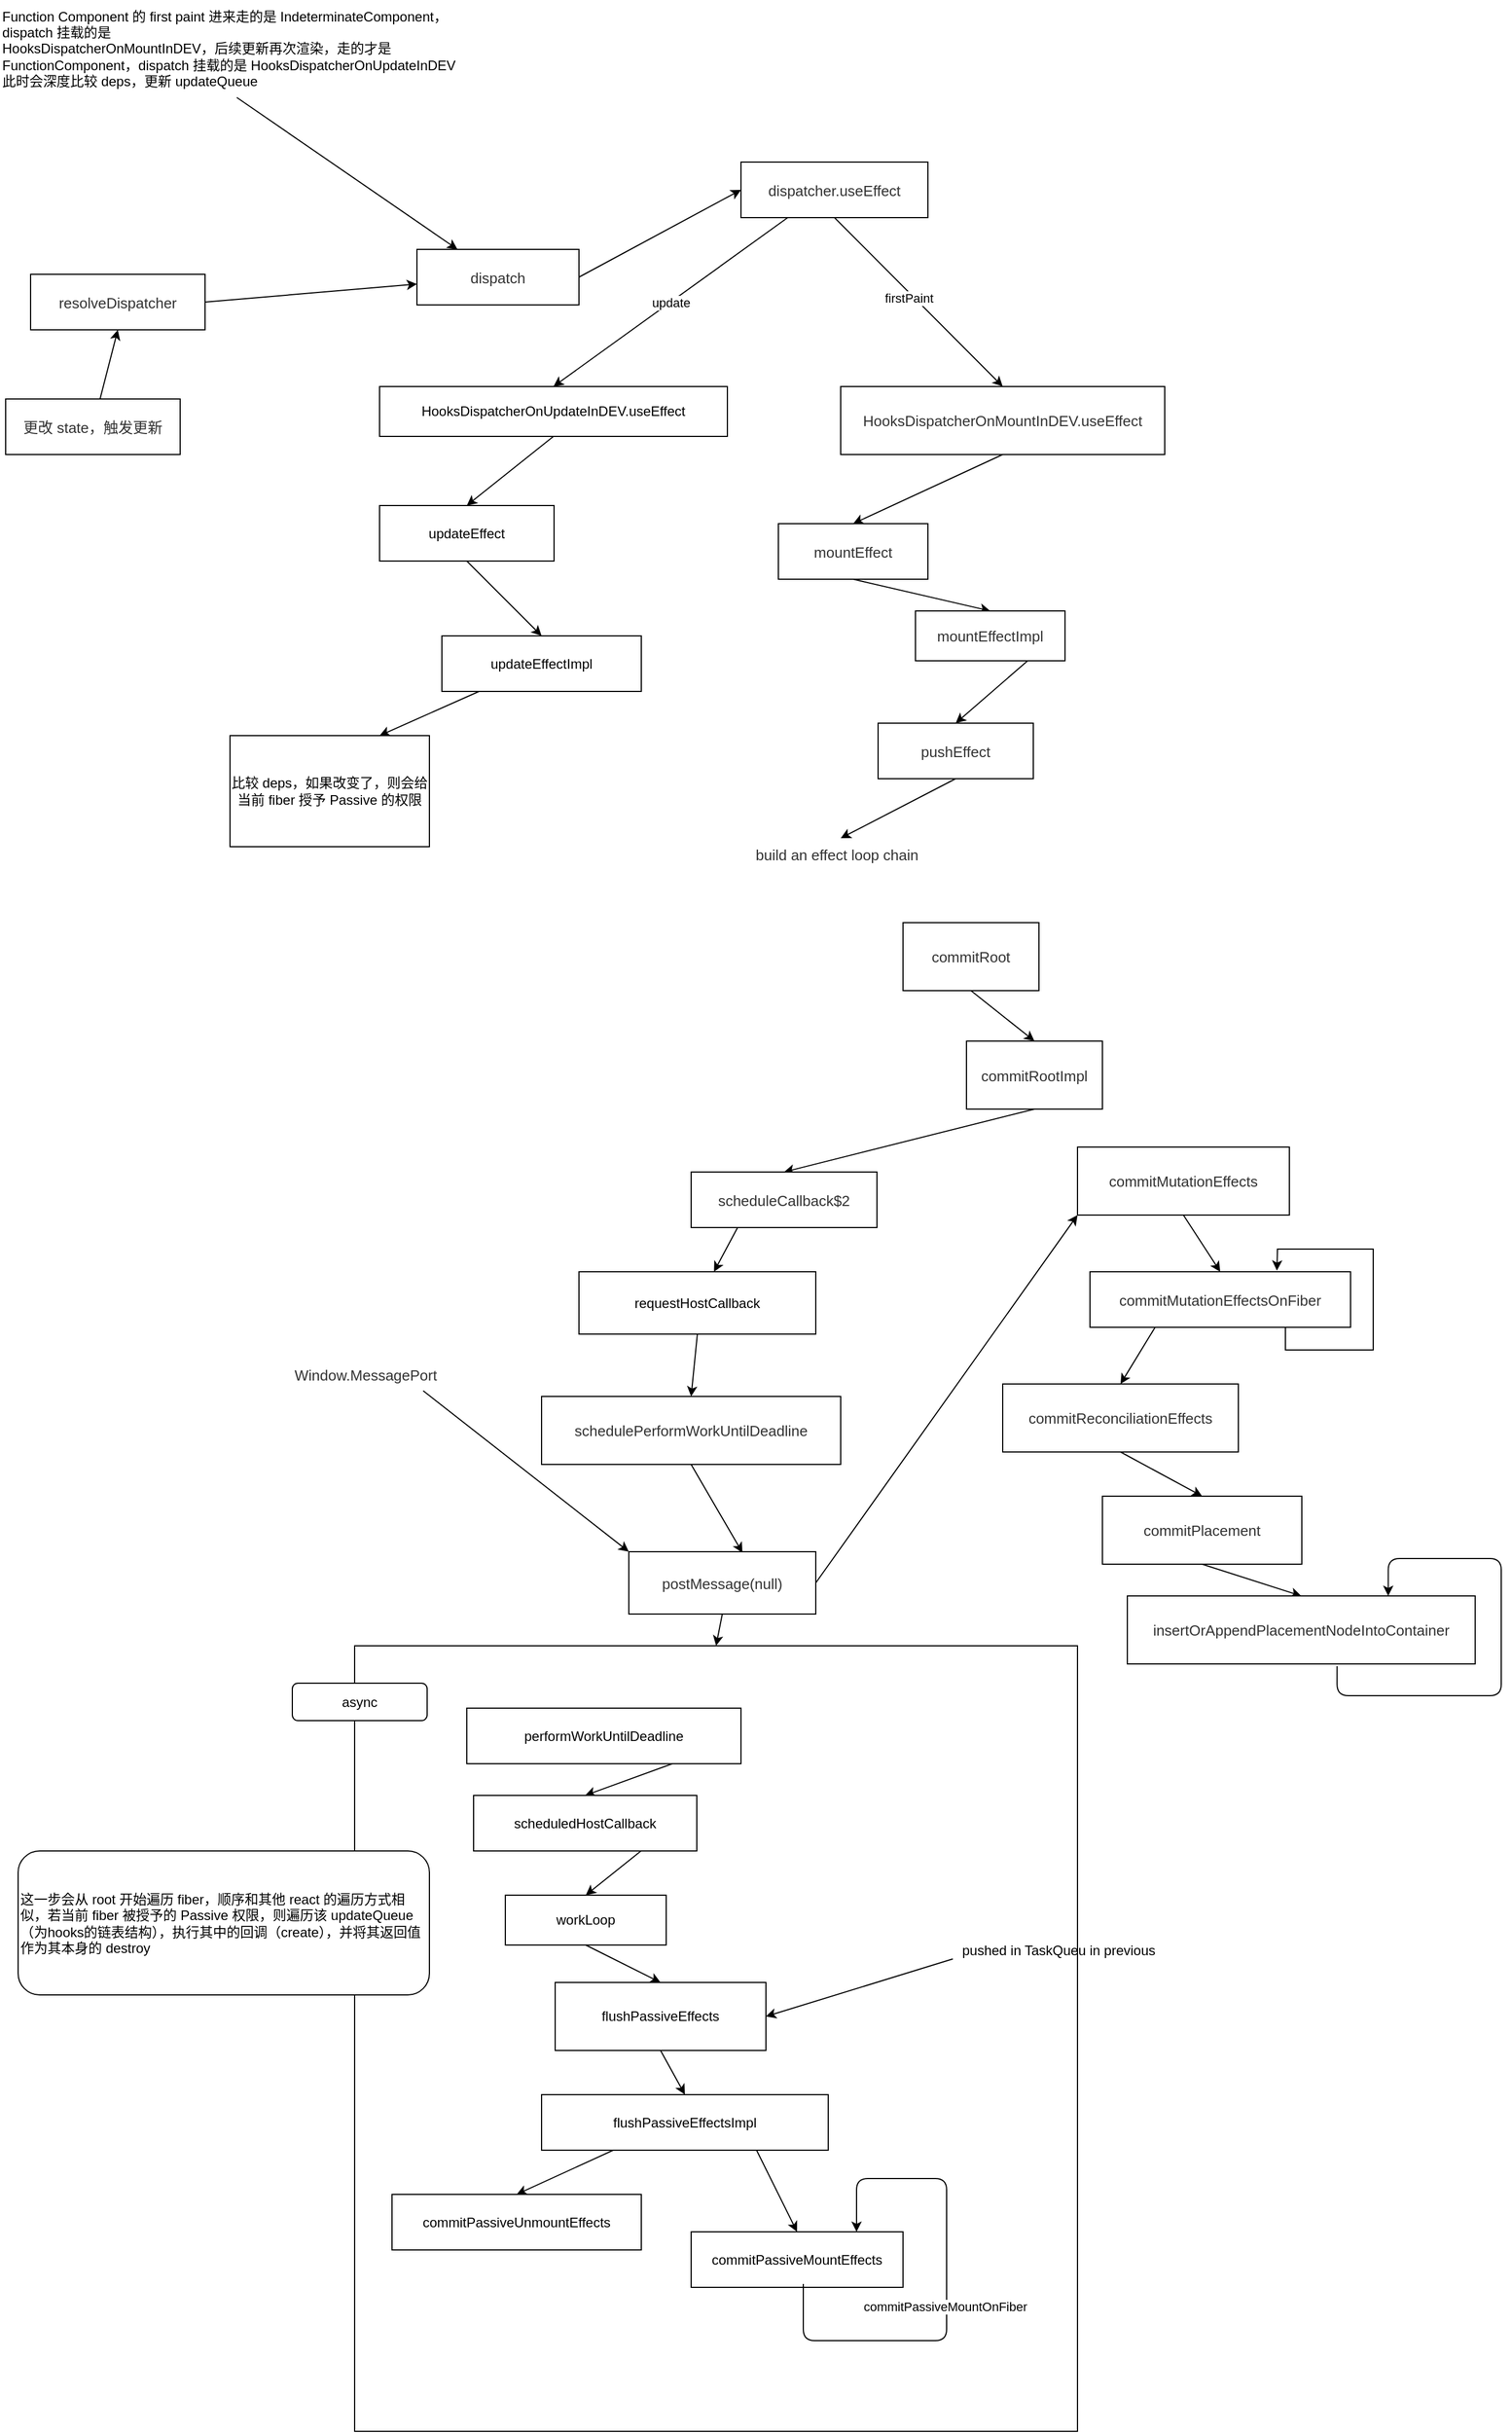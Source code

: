 <mxfile version="19.0.3" type="github"><diagram id="Q1O8JX786RVMudkXH0Y0" name="第 1 页"><mxGraphModel dx="1426" dy="826" grid="1" gridSize="10" guides="1" tooltips="1" connect="1" arrows="1" fold="1" page="1" pageScale="1" pageWidth="827" pageHeight="1169" math="0" shadow="0"><root><mxCell id="0"/><mxCell id="1" parent="0"/><mxCell id="-dKRlnVZoFf6JH3C2UQ4-1" value="" style="rounded=0;whiteSpace=wrap;html=1;" parent="1" vertex="1"><mxGeometry x="628" y="1952" width="638" height="693" as="geometry"/></mxCell><mxCell id="-dKRlnVZoFf6JH3C2UQ4-2" style="rounded=0;orthogonalLoop=1;jettySize=auto;html=1;exitX=1;exitY=0.5;exitDx=0;exitDy=0;" parent="1" source="-dKRlnVZoFf6JH3C2UQ4-3" target="-dKRlnVZoFf6JH3C2UQ4-5" edge="1"><mxGeometry relative="1" as="geometry"/></mxCell><mxCell id="-dKRlnVZoFf6JH3C2UQ4-3" value="&lt;span style=&quot;color: rgb(50 , 50 , 50) ; font-size: 13px ; background-color: rgba(255 , 255 , 255 , 0.01)&quot;&gt;resolveDispatcher&lt;/span&gt;" style="rounded=0;whiteSpace=wrap;html=1;" parent="1" vertex="1"><mxGeometry x="342" y="742" width="154" height="49" as="geometry"/></mxCell><mxCell id="-dKRlnVZoFf6JH3C2UQ4-4" style="edgeStyle=none;rounded=0;orthogonalLoop=1;jettySize=auto;html=1;exitX=1;exitY=0.5;exitDx=0;exitDy=0;entryX=0;entryY=0.5;entryDx=0;entryDy=0;" parent="1" source="-dKRlnVZoFf6JH3C2UQ4-5" target="-dKRlnVZoFf6JH3C2UQ4-9" edge="1"><mxGeometry relative="1" as="geometry"/></mxCell><mxCell id="-dKRlnVZoFf6JH3C2UQ4-5" value="&lt;span style=&quot;color: rgb(50 , 50 , 50) ; font-size: 13px ; background-color: rgba(255 , 255 , 255 , 0.01)&quot;&gt;dispatch&lt;/span&gt;" style="rounded=0;whiteSpace=wrap;html=1;" parent="1" vertex="1"><mxGeometry x="683" y="720" width="143" height="49" as="geometry"/></mxCell><mxCell id="-dKRlnVZoFf6JH3C2UQ4-6" style="edgeStyle=none;rounded=0;orthogonalLoop=1;jettySize=auto;html=1;exitX=0.5;exitY=1;exitDx=0;exitDy=0;entryX=0.5;entryY=0;entryDx=0;entryDy=0;" parent="1" source="-dKRlnVZoFf6JH3C2UQ4-9" target="-dKRlnVZoFf6JH3C2UQ4-11" edge="1"><mxGeometry relative="1" as="geometry"/></mxCell><mxCell id="-dKRlnVZoFf6JH3C2UQ4-7" value="firstPaint" style="edgeLabel;html=1;align=center;verticalAlign=middle;resizable=0;points=[];" parent="-dKRlnVZoFf6JH3C2UQ4-6" vertex="1" connectable="0"><mxGeometry x="-0.089" y="-4" relative="1" as="geometry"><mxPoint as="offset"/></mxGeometry></mxCell><mxCell id="-dKRlnVZoFf6JH3C2UQ4-8" value="update" style="edgeStyle=none;rounded=0;orthogonalLoop=1;jettySize=auto;html=1;exitX=0.25;exitY=1;exitDx=0;exitDy=0;entryX=0.5;entryY=0;entryDx=0;entryDy=0;" parent="1" source="-dKRlnVZoFf6JH3C2UQ4-9" target="-dKRlnVZoFf6JH3C2UQ4-66" edge="1"><mxGeometry relative="1" as="geometry"/></mxCell><mxCell id="-dKRlnVZoFf6JH3C2UQ4-9" value="&lt;span style=&quot;color: rgb(50 , 50 , 50) ; font-size: 13px ; background-color: rgba(255 , 255 , 255 , 0.01)&quot;&gt;dispatcher.useEffect&lt;/span&gt;" style="rounded=0;whiteSpace=wrap;html=1;" parent="1" vertex="1"><mxGeometry x="969" y="643" width="165" height="49" as="geometry"/></mxCell><mxCell id="-dKRlnVZoFf6JH3C2UQ4-10" style="edgeStyle=none;rounded=0;orthogonalLoop=1;jettySize=auto;html=1;exitX=0.5;exitY=1;exitDx=0;exitDy=0;entryX=0.5;entryY=0;entryDx=0;entryDy=0;" parent="1" source="-dKRlnVZoFf6JH3C2UQ4-11" target="-dKRlnVZoFf6JH3C2UQ4-13" edge="1"><mxGeometry relative="1" as="geometry"/></mxCell><mxCell id="-dKRlnVZoFf6JH3C2UQ4-11" value="&lt;span style=&quot;color: rgb(50 , 50 , 50) ; font-size: 13px ; background-color: rgba(255 , 255 , 255 , 0.01)&quot;&gt;HooksDispatcherOnMountInDEV.useEffect&lt;/span&gt;" style="rounded=0;whiteSpace=wrap;html=1;" parent="1" vertex="1"><mxGeometry x="1057" y="841" width="286" height="60" as="geometry"/></mxCell><mxCell id="-dKRlnVZoFf6JH3C2UQ4-12" style="edgeStyle=none;rounded=0;orthogonalLoop=1;jettySize=auto;html=1;exitX=0.5;exitY=1;exitDx=0;exitDy=0;entryX=0.5;entryY=0;entryDx=0;entryDy=0;" parent="1" source="-dKRlnVZoFf6JH3C2UQ4-13" target="-dKRlnVZoFf6JH3C2UQ4-15" edge="1"><mxGeometry relative="1" as="geometry"/></mxCell><mxCell id="-dKRlnVZoFf6JH3C2UQ4-13" value="&lt;span style=&quot;color: rgb(50 , 50 , 50) ; font-size: 13px ; background-color: rgba(255 , 255 , 255 , 0.01)&quot;&gt;mountEffect&lt;/span&gt;" style="rounded=0;whiteSpace=wrap;html=1;" parent="1" vertex="1"><mxGeometry x="1002" y="962" width="132" height="49" as="geometry"/></mxCell><mxCell id="-dKRlnVZoFf6JH3C2UQ4-14" style="edgeStyle=none;rounded=0;orthogonalLoop=1;jettySize=auto;html=1;exitX=0.75;exitY=1;exitDx=0;exitDy=0;entryX=0.5;entryY=0;entryDx=0;entryDy=0;" parent="1" source="-dKRlnVZoFf6JH3C2UQ4-15" target="-dKRlnVZoFf6JH3C2UQ4-17" edge="1"><mxGeometry relative="1" as="geometry"/></mxCell><mxCell id="-dKRlnVZoFf6JH3C2UQ4-15" value="&lt;span style=&quot;color: rgb(50 , 50 , 50) ; font-size: 13px ; background-color: rgba(255 , 255 , 255 , 0.01)&quot;&gt;mountEffectImpl&lt;/span&gt;" style="rounded=0;whiteSpace=wrap;html=1;" parent="1" vertex="1"><mxGeometry x="1123" y="1039" width="132" height="44" as="geometry"/></mxCell><mxCell id="-dKRlnVZoFf6JH3C2UQ4-16" style="edgeStyle=none;rounded=0;orthogonalLoop=1;jettySize=auto;html=1;exitX=0.5;exitY=1;exitDx=0;exitDy=0;entryX=0.5;entryY=0;entryDx=0;entryDy=0;" parent="1" source="-dKRlnVZoFf6JH3C2UQ4-17" target="-dKRlnVZoFf6JH3C2UQ4-18" edge="1"><mxGeometry relative="1" as="geometry"/></mxCell><mxCell id="-dKRlnVZoFf6JH3C2UQ4-17" value="&lt;span style=&quot;color: rgb(50 , 50 , 50) ; font-size: 13px ; background-color: rgba(255 , 255 , 255 , 0.01)&quot;&gt;pushEffect&lt;/span&gt;" style="rounded=0;whiteSpace=wrap;html=1;" parent="1" vertex="1"><mxGeometry x="1090" y="1138" width="137" height="49" as="geometry"/></mxCell><mxCell id="-dKRlnVZoFf6JH3C2UQ4-18" value="&lt;span style=&quot;color: rgb(50 , 50 , 50) ; font-size: 13px ; font-style: normal ; font-weight: 400 ; letter-spacing: normal ; text-align: center ; text-indent: 0px ; text-transform: none ; word-spacing: 0px ; background-color: rgba(255 , 255 , 255 , 0.01) ; display: inline ; float: none&quot;&gt;build an effect loop chain&lt;/span&gt;" style="text;whiteSpace=wrap;html=1;" parent="1" vertex="1"><mxGeometry x="980" y="1239.5" width="154" height="33" as="geometry"/></mxCell><mxCell id="-dKRlnVZoFf6JH3C2UQ4-19" style="edgeStyle=none;rounded=0;orthogonalLoop=1;jettySize=auto;html=1;exitX=0.5;exitY=1;exitDx=0;exitDy=0;entryX=0.5;entryY=0;entryDx=0;entryDy=0;" parent="1" source="-dKRlnVZoFf6JH3C2UQ4-20" target="-dKRlnVZoFf6JH3C2UQ4-22" edge="1"><mxGeometry relative="1" as="geometry"/></mxCell><mxCell id="-dKRlnVZoFf6JH3C2UQ4-20" value="&lt;span style=&quot;color: rgb(50 , 50 , 50) ; font-size: 13px ; background-color: rgba(255 , 255 , 255 , 0.01)&quot;&gt;commitRoot&lt;/span&gt;" style="rounded=0;whiteSpace=wrap;html=1;" parent="1" vertex="1"><mxGeometry x="1112" y="1314" width="120" height="60" as="geometry"/></mxCell><mxCell id="-dKRlnVZoFf6JH3C2UQ4-21" style="rounded=0;orthogonalLoop=1;jettySize=auto;html=1;exitX=0.5;exitY=1;exitDx=0;exitDy=0;entryX=0.5;entryY=0;entryDx=0;entryDy=0;" parent="1" source="-dKRlnVZoFf6JH3C2UQ4-22" target="-dKRlnVZoFf6JH3C2UQ4-35" edge="1"><mxGeometry relative="1" as="geometry"/></mxCell><mxCell id="-dKRlnVZoFf6JH3C2UQ4-22" value="&lt;span style=&quot;color: rgb(50 , 50 , 50) ; font-size: 13px ; background-color: rgba(255 , 255 , 255 , 0.01)&quot;&gt;commitRootImpl&lt;/span&gt;" style="rounded=0;whiteSpace=wrap;html=1;" parent="1" vertex="1"><mxGeometry x="1168" y="1418.5" width="120" height="60" as="geometry"/></mxCell><mxCell id="-dKRlnVZoFf6JH3C2UQ4-23" style="edgeStyle=none;rounded=0;orthogonalLoop=1;jettySize=auto;html=1;exitX=0.5;exitY=1;exitDx=0;exitDy=0;entryX=0.5;entryY=0;entryDx=0;entryDy=0;" parent="1" source="-dKRlnVZoFf6JH3C2UQ4-24" target="-dKRlnVZoFf6JH3C2UQ4-26" edge="1"><mxGeometry relative="1" as="geometry"/></mxCell><mxCell id="-dKRlnVZoFf6JH3C2UQ4-24" value="&lt;span style=&quot;color: rgb(50 , 50 , 50) ; font-size: 13px ; background-color: rgba(255 , 255 , 255 , 0.01)&quot;&gt;commitMutationEffects&lt;/span&gt;" style="rounded=0;whiteSpace=wrap;html=1;" parent="1" vertex="1"><mxGeometry x="1266" y="1512" width="187" height="60" as="geometry"/></mxCell><mxCell id="-dKRlnVZoFf6JH3C2UQ4-25" style="rounded=0;orthogonalLoop=1;jettySize=auto;html=1;exitX=0.25;exitY=1;exitDx=0;exitDy=0;entryX=0.5;entryY=0;entryDx=0;entryDy=0;" parent="1" source="-dKRlnVZoFf6JH3C2UQ4-26" target="-dKRlnVZoFf6JH3C2UQ4-29" edge="1"><mxGeometry relative="1" as="geometry"/></mxCell><mxCell id="-dKRlnVZoFf6JH3C2UQ4-26" value="&lt;span style=&quot;color: rgb(50 , 50 , 50) ; font-size: 13px ; background-color: rgba(255 , 255 , 255 , 0.01)&quot;&gt;commitMutationEffectsOnFiber&lt;/span&gt;" style="rounded=0;whiteSpace=wrap;html=1;" parent="1" vertex="1"><mxGeometry x="1277" y="1622" width="230" height="49" as="geometry"/></mxCell><mxCell id="-dKRlnVZoFf6JH3C2UQ4-27" style="edgeStyle=orthogonalEdgeStyle;rounded=0;orthogonalLoop=1;jettySize=auto;html=1;exitX=0.75;exitY=1;exitDx=0;exitDy=0;" parent="1" source="-dKRlnVZoFf6JH3C2UQ4-26" edge="1"><mxGeometry relative="1" as="geometry"><mxPoint x="1442" y="1621" as="targetPoint"/></mxGeometry></mxCell><mxCell id="-dKRlnVZoFf6JH3C2UQ4-28" style="edgeStyle=none;rounded=0;orthogonalLoop=1;jettySize=auto;html=1;exitX=0.5;exitY=1;exitDx=0;exitDy=0;entryX=0.5;entryY=0;entryDx=0;entryDy=0;" parent="1" source="-dKRlnVZoFf6JH3C2UQ4-29" target="-dKRlnVZoFf6JH3C2UQ4-31" edge="1"><mxGeometry relative="1" as="geometry"/></mxCell><mxCell id="-dKRlnVZoFf6JH3C2UQ4-29" value="&lt;span style=&quot;color: rgb(50 , 50 , 50) ; font-size: 13px ; background-color: rgba(255 , 255 , 255 , 0.01)&quot;&gt;commitReconciliationEffects&lt;/span&gt;" style="rounded=0;whiteSpace=wrap;html=1;" parent="1" vertex="1"><mxGeometry x="1200" y="1721" width="208" height="60" as="geometry"/></mxCell><mxCell id="-dKRlnVZoFf6JH3C2UQ4-30" style="edgeStyle=none;rounded=0;orthogonalLoop=1;jettySize=auto;html=1;exitX=0.5;exitY=1;exitDx=0;exitDy=0;entryX=0.5;entryY=0;entryDx=0;entryDy=0;" parent="1" source="-dKRlnVZoFf6JH3C2UQ4-31" target="-dKRlnVZoFf6JH3C2UQ4-32" edge="1"><mxGeometry relative="1" as="geometry"/></mxCell><mxCell id="-dKRlnVZoFf6JH3C2UQ4-31" value="&lt;span style=&quot;color: rgb(50 , 50 , 50) ; font-size: 13px ; background-color: rgba(255 , 255 , 255 , 0.01)&quot;&gt;commitPlacement&lt;/span&gt;" style="rounded=0;whiteSpace=wrap;html=1;" parent="1" vertex="1"><mxGeometry x="1288" y="1820" width="176" height="60" as="geometry"/></mxCell><mxCell id="-dKRlnVZoFf6JH3C2UQ4-32" value="&lt;span style=&quot;color: rgb(50 , 50 , 50) ; font-size: 13px ; background-color: rgba(255 , 255 , 255 , 0.01)&quot;&gt;insertOrAppendPlacementNodeIntoContainer&lt;/span&gt;" style="rounded=0;whiteSpace=wrap;html=1;" parent="1" vertex="1"><mxGeometry x="1310" y="1908" width="307" height="60" as="geometry"/></mxCell><mxCell id="-dKRlnVZoFf6JH3C2UQ4-33" value="" style="endArrow=classic;html=1;edgeStyle=orthogonalEdgeStyle;exitX=0.603;exitY=1.033;exitDx=0;exitDy=0;exitPerimeter=0;entryX=0.75;entryY=0;entryDx=0;entryDy=0;" parent="1" source="-dKRlnVZoFf6JH3C2UQ4-32" target="-dKRlnVZoFf6JH3C2UQ4-32" edge="1"><mxGeometry width="50" height="50" relative="1" as="geometry"><mxPoint x="1486" y="2046" as="sourcePoint"/><mxPoint x="1530" y="1842" as="targetPoint"/><Array as="points"><mxPoint x="1495" y="1996"/><mxPoint x="1640" y="1996"/><mxPoint x="1640" y="1875"/><mxPoint x="1540" y="1875"/></Array></mxGeometry></mxCell><mxCell id="-dKRlnVZoFf6JH3C2UQ4-34" style="rounded=0;orthogonalLoop=1;jettySize=auto;html=1;exitX=0.25;exitY=1;exitDx=0;exitDy=0;" parent="1" source="-dKRlnVZoFf6JH3C2UQ4-35" target="-dKRlnVZoFf6JH3C2UQ4-44" edge="1"><mxGeometry relative="1" as="geometry"/></mxCell><mxCell id="-dKRlnVZoFf6JH3C2UQ4-35" value="&lt;span style=&quot;color: rgb(50 , 50 , 50) ; font-size: 13px ; background-color: rgba(255 , 255 , 255 , 0.01)&quot;&gt;scheduleCallback$2&lt;/span&gt;" style="rounded=0;whiteSpace=wrap;html=1;" parent="1" vertex="1"><mxGeometry x="925" y="1534" width="164" height="49" as="geometry"/></mxCell><mxCell id="-dKRlnVZoFf6JH3C2UQ4-36" style="edgeStyle=none;rounded=0;orthogonalLoop=1;jettySize=auto;html=1;exitX=0.5;exitY=1;exitDx=0;exitDy=0;entryX=0.608;entryY=0.017;entryDx=0;entryDy=0;entryPerimeter=0;" parent="1" source="-dKRlnVZoFf6JH3C2UQ4-37" target="-dKRlnVZoFf6JH3C2UQ4-40" edge="1"><mxGeometry relative="1" as="geometry"/></mxCell><mxCell id="-dKRlnVZoFf6JH3C2UQ4-37" value="&lt;span style=&quot;color: rgb(50 , 50 , 50) ; font-size: 13px ; background-color: rgba(255 , 255 , 255 , 0.01)&quot;&gt;schedulePerformWorkUntilDeadline&lt;/span&gt;" style="rounded=0;whiteSpace=wrap;html=1;" parent="1" vertex="1"><mxGeometry x="793" y="1732" width="264" height="60" as="geometry"/></mxCell><mxCell id="-dKRlnVZoFf6JH3C2UQ4-38" style="edgeStyle=none;rounded=0;orthogonalLoop=1;jettySize=auto;html=1;exitX=0.5;exitY=1;exitDx=0;exitDy=0;entryX=0.5;entryY=0;entryDx=0;entryDy=0;" parent="1" source="-dKRlnVZoFf6JH3C2UQ4-40" target="-dKRlnVZoFf6JH3C2UQ4-1" edge="1"><mxGeometry relative="1" as="geometry"><mxPoint x="859" y="1974" as="targetPoint"/></mxGeometry></mxCell><mxCell id="-dKRlnVZoFf6JH3C2UQ4-39" style="edgeStyle=none;rounded=0;orthogonalLoop=1;jettySize=auto;html=1;exitX=1;exitY=0.5;exitDx=0;exitDy=0;entryX=0;entryY=1;entryDx=0;entryDy=0;" parent="1" source="-dKRlnVZoFf6JH3C2UQ4-40" target="-dKRlnVZoFf6JH3C2UQ4-24" edge="1"><mxGeometry relative="1" as="geometry"/></mxCell><mxCell id="-dKRlnVZoFf6JH3C2UQ4-40" value="&lt;span style=&quot;color: rgb(50 , 50 , 50) ; font-size: 13px ; background-color: rgba(255 , 255 , 255 , 0.01)&quot;&gt;postMessage(null)&lt;/span&gt;" style="rounded=0;whiteSpace=wrap;html=1;" parent="1" vertex="1"><mxGeometry x="870" y="1869" width="165" height="55" as="geometry"/></mxCell><mxCell id="-dKRlnVZoFf6JH3C2UQ4-41" style="edgeStyle=none;rounded=0;orthogonalLoop=1;jettySize=auto;html=1;exitX=0.75;exitY=1;exitDx=0;exitDy=0;entryX=0;entryY=0;entryDx=0;entryDy=0;" parent="1" source="-dKRlnVZoFf6JH3C2UQ4-42" target="-dKRlnVZoFf6JH3C2UQ4-40" edge="1"><mxGeometry relative="1" as="geometry"/></mxCell><mxCell id="-dKRlnVZoFf6JH3C2UQ4-42" value="&lt;meta charset=&quot;utf-8&quot;&gt;&lt;span style=&quot;color: rgb(50, 50, 50); font-size: 13px; font-style: normal; font-weight: 400; letter-spacing: normal; text-align: center; text-indent: 0px; text-transform: none; word-spacing: 0px; background-color: rgba(255, 255, 255, 0.01); display: inline; float: none;&quot;&gt;Window.MessagePort&lt;/span&gt;" style="text;whiteSpace=wrap;html=1;" parent="1" vertex="1"><mxGeometry x="573" y="1699" width="154" height="28" as="geometry"/></mxCell><mxCell id="-dKRlnVZoFf6JH3C2UQ4-43" style="edgeStyle=none;rounded=0;orthogonalLoop=1;jettySize=auto;html=1;exitX=0.5;exitY=1;exitDx=0;exitDy=0;entryX=0.5;entryY=0;entryDx=0;entryDy=0;" parent="1" source="-dKRlnVZoFf6JH3C2UQ4-44" target="-dKRlnVZoFf6JH3C2UQ4-37" edge="1"><mxGeometry relative="1" as="geometry"/></mxCell><mxCell id="-dKRlnVZoFf6JH3C2UQ4-44" value="requestHostCallback" style="rounded=0;whiteSpace=wrap;html=1;" parent="1" vertex="1"><mxGeometry x="826" y="1622" width="209" height="55" as="geometry"/></mxCell><mxCell id="-dKRlnVZoFf6JH3C2UQ4-45" style="edgeStyle=none;rounded=0;orthogonalLoop=1;jettySize=auto;html=1;exitX=0.75;exitY=1;exitDx=0;exitDy=0;entryX=0.5;entryY=0;entryDx=0;entryDy=0;" parent="1" source="-dKRlnVZoFf6JH3C2UQ4-46" target="-dKRlnVZoFf6JH3C2UQ4-49" edge="1"><mxGeometry relative="1" as="geometry"/></mxCell><mxCell id="-dKRlnVZoFf6JH3C2UQ4-46" value="performWorkUntilDeadline" style="rounded=0;whiteSpace=wrap;html=1;" parent="1" vertex="1"><mxGeometry x="727" y="2007" width="242" height="49" as="geometry"/></mxCell><mxCell id="-dKRlnVZoFf6JH3C2UQ4-47" value="async" style="rounded=1;whiteSpace=wrap;html=1;" parent="1" vertex="1"><mxGeometry x="573" y="1985" width="119" height="33" as="geometry"/></mxCell><mxCell id="-dKRlnVZoFf6JH3C2UQ4-48" style="edgeStyle=none;rounded=0;orthogonalLoop=1;jettySize=auto;html=1;exitX=0.75;exitY=1;exitDx=0;exitDy=0;entryX=0.5;entryY=0;entryDx=0;entryDy=0;" parent="1" source="-dKRlnVZoFf6JH3C2UQ4-49" target="-dKRlnVZoFf6JH3C2UQ4-51" edge="1"><mxGeometry relative="1" as="geometry"/></mxCell><mxCell id="-dKRlnVZoFf6JH3C2UQ4-49" value="scheduledHostCallback" style="rounded=0;whiteSpace=wrap;html=1;" parent="1" vertex="1"><mxGeometry x="733" y="2084" width="197" height="49" as="geometry"/></mxCell><mxCell id="-dKRlnVZoFf6JH3C2UQ4-50" style="edgeStyle=none;rounded=0;orthogonalLoop=1;jettySize=auto;html=1;exitX=0.5;exitY=1;exitDx=0;exitDy=0;entryX=0.5;entryY=0;entryDx=0;entryDy=0;" parent="1" source="-dKRlnVZoFf6JH3C2UQ4-51" target="-dKRlnVZoFf6JH3C2UQ4-53" edge="1"><mxGeometry relative="1" as="geometry"/></mxCell><mxCell id="-dKRlnVZoFf6JH3C2UQ4-51" value="workLoop" style="rounded=0;whiteSpace=wrap;html=1;" parent="1" vertex="1"><mxGeometry x="761" y="2172" width="142" height="44" as="geometry"/></mxCell><mxCell id="-dKRlnVZoFf6JH3C2UQ4-52" style="edgeStyle=none;rounded=0;orthogonalLoop=1;jettySize=auto;html=1;exitX=0.5;exitY=1;exitDx=0;exitDy=0;entryX=0.5;entryY=0;entryDx=0;entryDy=0;" parent="1" source="-dKRlnVZoFf6JH3C2UQ4-53" target="-dKRlnVZoFf6JH3C2UQ4-58" edge="1"><mxGeometry relative="1" as="geometry"/></mxCell><mxCell id="-dKRlnVZoFf6JH3C2UQ4-53" value="flushPassiveEffects" style="rounded=0;whiteSpace=wrap;html=1;" parent="1" vertex="1"><mxGeometry x="805" y="2249" width="186" height="60" as="geometry"/></mxCell><mxCell id="-dKRlnVZoFf6JH3C2UQ4-54" style="edgeStyle=none;rounded=0;orthogonalLoop=1;jettySize=auto;html=1;exitX=0;exitY=0.75;exitDx=0;exitDy=0;entryX=1;entryY=0.5;entryDx=0;entryDy=0;" parent="1" source="-dKRlnVZoFf6JH3C2UQ4-55" target="-dKRlnVZoFf6JH3C2UQ4-53" edge="1"><mxGeometry relative="1" as="geometry"/></mxCell><mxCell id="-dKRlnVZoFf6JH3C2UQ4-55" value="pushed in TaskQueu in previous" style="text;html=1;strokeColor=none;fillColor=none;align=center;verticalAlign=middle;whiteSpace=wrap;rounded=0;" parent="1" vertex="1"><mxGeometry x="1156" y="2205" width="187" height="31" as="geometry"/></mxCell><mxCell id="-dKRlnVZoFf6JH3C2UQ4-56" style="edgeStyle=none;rounded=0;orthogonalLoop=1;jettySize=auto;html=1;exitX=0.25;exitY=1;exitDx=0;exitDy=0;entryX=0.5;entryY=0;entryDx=0;entryDy=0;" parent="1" source="-dKRlnVZoFf6JH3C2UQ4-58" target="-dKRlnVZoFf6JH3C2UQ4-59" edge="1"><mxGeometry relative="1" as="geometry"/></mxCell><mxCell id="-dKRlnVZoFf6JH3C2UQ4-57" style="edgeStyle=none;rounded=0;orthogonalLoop=1;jettySize=auto;html=1;exitX=0.75;exitY=1;exitDx=0;exitDy=0;entryX=0.5;entryY=0;entryDx=0;entryDy=0;" parent="1" source="-dKRlnVZoFf6JH3C2UQ4-58" target="-dKRlnVZoFf6JH3C2UQ4-60" edge="1"><mxGeometry relative="1" as="geometry"/></mxCell><mxCell id="-dKRlnVZoFf6JH3C2UQ4-58" value="flushPassiveEffectsImpl" style="rounded=0;whiteSpace=wrap;html=1;" parent="1" vertex="1"><mxGeometry x="793" y="2348" width="253" height="49" as="geometry"/></mxCell><mxCell id="-dKRlnVZoFf6JH3C2UQ4-59" value="commitPassiveUnmountEffects" style="rounded=0;whiteSpace=wrap;html=1;" parent="1" vertex="1"><mxGeometry x="661" y="2436" width="220" height="49" as="geometry"/></mxCell><mxCell id="-dKRlnVZoFf6JH3C2UQ4-60" value="commitPassiveMountEffects" style="rounded=0;whiteSpace=wrap;html=1;" parent="1" vertex="1"><mxGeometry x="925" y="2469" width="187" height="49" as="geometry"/></mxCell><mxCell id="-dKRlnVZoFf6JH3C2UQ4-61" value="" style="endArrow=classic;html=1;edgeStyle=orthogonalEdgeStyle;exitX=0.5;exitY=1;exitDx=0;exitDy=0;" parent="1" edge="1"><mxGeometry width="50" height="50" relative="1" as="geometry"><mxPoint x="1024" y="2515" as="sourcePoint"/><mxPoint x="1071" y="2469" as="targetPoint"/><Array as="points"><mxPoint x="1024.5" y="2565"/><mxPoint x="1150.5" y="2565"/><mxPoint x="1150.5" y="2422"/><mxPoint x="1070.5" y="2422"/></Array></mxGeometry></mxCell><mxCell id="-dKRlnVZoFf6JH3C2UQ4-62" value="commitPassiveMountOnFiber" style="edgeLabel;html=1;align=center;verticalAlign=middle;resizable=0;points=[];" parent="-dKRlnVZoFf6JH3C2UQ4-61" vertex="1" connectable="0"><mxGeometry x="-0.126" y="2" relative="1" as="geometry"><mxPoint y="-11.5" as="offset"/></mxGeometry></mxCell><mxCell id="-dKRlnVZoFf6JH3C2UQ4-63" value="" style="endArrow=classic;html=1;entryX=0.25;entryY=0;entryDx=0;entryDy=0;exitX=0.5;exitY=1;exitDx=0;exitDy=0;" parent="1" source="-dKRlnVZoFf6JH3C2UQ4-64" target="-dKRlnVZoFf6JH3C2UQ4-5" edge="1"><mxGeometry width="50" height="50" relative="1" as="geometry"><mxPoint x="529" y="572" as="sourcePoint"/><mxPoint x="579" y="522" as="targetPoint"/></mxGeometry></mxCell><mxCell id="-dKRlnVZoFf6JH3C2UQ4-64" value="&lt;div&gt;&lt;span&gt;Function Component 的 first paint 进来走的是&amp;nbsp;IndeterminateComponent，dispatch 挂载的是&amp;nbsp;&amp;nbsp;&lt;/span&gt;&lt;/div&gt;HooksDispatcherOnMountInDEV，后续更新再次渲染，走的才是FunctionComponent，dispatch 挂载的是&amp;nbsp;HooksDispatcherOnUpdateInDEV&lt;br&gt;此时会深度比较 deps，更新 updateQueue" style="text;html=1;strokeColor=none;fillColor=none;align=left;verticalAlign=middle;whiteSpace=wrap;rounded=0;" parent="1" vertex="1"><mxGeometry x="315" y="500" width="418" height="86" as="geometry"/></mxCell><mxCell id="-dKRlnVZoFf6JH3C2UQ4-65" style="edgeStyle=none;rounded=0;orthogonalLoop=1;jettySize=auto;html=1;exitX=0.5;exitY=1;exitDx=0;exitDy=0;entryX=0.5;entryY=0;entryDx=0;entryDy=0;" parent="1" source="-dKRlnVZoFf6JH3C2UQ4-66" target="-dKRlnVZoFf6JH3C2UQ4-68" edge="1"><mxGeometry relative="1" as="geometry"><mxPoint x="716" y="951" as="targetPoint"/></mxGeometry></mxCell><mxCell id="-dKRlnVZoFf6JH3C2UQ4-66" value="HooksDispatcherOnUpdateInDEV.useEffect" style="rounded=0;whiteSpace=wrap;html=1;" parent="1" vertex="1"><mxGeometry x="650" y="841" width="307" height="44" as="geometry"/></mxCell><mxCell id="-dKRlnVZoFf6JH3C2UQ4-67" style="edgeStyle=none;rounded=0;orthogonalLoop=1;jettySize=auto;html=1;exitX=0.5;exitY=1;exitDx=0;exitDy=0;entryX=0.5;entryY=0;entryDx=0;entryDy=0;" parent="1" source="-dKRlnVZoFf6JH3C2UQ4-68" target="-dKRlnVZoFf6JH3C2UQ4-70" edge="1"><mxGeometry relative="1" as="geometry"/></mxCell><mxCell id="-dKRlnVZoFf6JH3C2UQ4-68" value="updateEffect" style="rounded=0;whiteSpace=wrap;html=1;" parent="1" vertex="1"><mxGeometry x="650" y="946" width="154" height="49" as="geometry"/></mxCell><mxCell id="-dKRlnVZoFf6JH3C2UQ4-69" style="edgeStyle=none;rounded=0;orthogonalLoop=1;jettySize=auto;html=1;entryX=0.75;entryY=0;entryDx=0;entryDy=0;" parent="1" source="-dKRlnVZoFf6JH3C2UQ4-70" target="-dKRlnVZoFf6JH3C2UQ4-74" edge="1"><mxGeometry relative="1" as="geometry"><mxPoint x="705" y="1171" as="targetPoint"/></mxGeometry></mxCell><mxCell id="-dKRlnVZoFf6JH3C2UQ4-70" value="updateEffectImpl" style="rounded=0;whiteSpace=wrap;html=1;" parent="1" vertex="1"><mxGeometry x="705" y="1061" width="176" height="49" as="geometry"/></mxCell><mxCell id="-dKRlnVZoFf6JH3C2UQ4-71" value="这一步会从 root 开始遍历 fiber，顺序和其他 react 的遍历方式相似，若当前 fiber 被授予的 Passive 权限，则遍历该 updateQueue（为hooks的链表结构），执行其中的回调（create），并将其返回值作为其本身的 destroy" style="rounded=1;whiteSpace=wrap;html=1;align=left;" parent="1" vertex="1"><mxGeometry x="331" y="2133" width="363" height="127" as="geometry"/></mxCell><mxCell id="-dKRlnVZoFf6JH3C2UQ4-72" style="rounded=0;orthogonalLoop=1;jettySize=auto;html=1;entryX=0.5;entryY=1;entryDx=0;entryDy=0;" parent="1" source="-dKRlnVZoFf6JH3C2UQ4-73" target="-dKRlnVZoFf6JH3C2UQ4-3" edge="1"><mxGeometry relative="1" as="geometry"/></mxCell><mxCell id="-dKRlnVZoFf6JH3C2UQ4-73" value="&lt;span style=&quot;color: rgb(50 , 50 , 50) ; font-size: 13px ; background-color: rgba(255 , 255 , 255 , 0.01)&quot;&gt;更改 state，触发更新&lt;/span&gt;" style="rounded=0;whiteSpace=wrap;html=1;" parent="1" vertex="1"><mxGeometry x="320" y="852" width="154" height="49" as="geometry"/></mxCell><mxCell id="-dKRlnVZoFf6JH3C2UQ4-74" value="比较 deps，如果改变了，则会给当前 fiber 授予 Passive 的权限" style="rounded=0;whiteSpace=wrap;html=1;" parent="1" vertex="1"><mxGeometry x="518" y="1149" width="176" height="98" as="geometry"/></mxCell></root></mxGraphModel></diagram></mxfile>